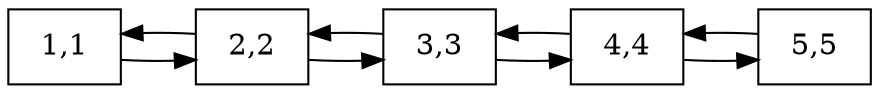 digraph G{
node [shape=record];
rankdir=LR;
node0 [label="1,1"];
node0 -> node1;
node1 -> node0;
node1 [label="2,2"];
node1 -> node2;
node2 -> node1;
node2 [label="3,3"];
node2 -> node3;
node3 -> node2;
node3 [label="4,4"];
node3 -> node4;
node4 -> node3;
node4 [label="5,5"];
}